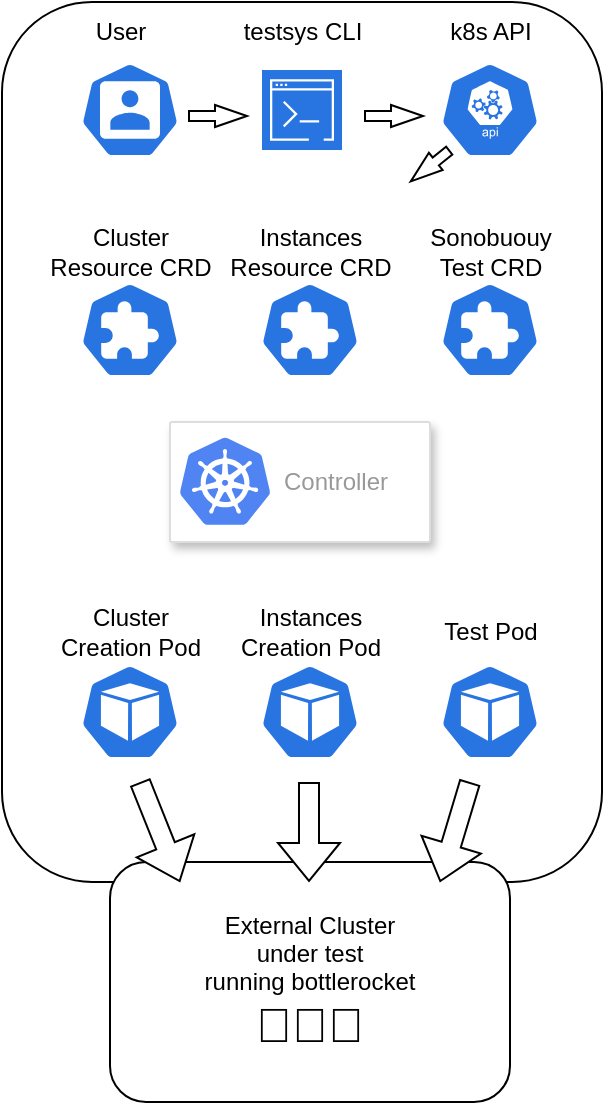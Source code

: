 <mxfile version="16.1.2" type="device" pages="2"><diagram id="b4orj9ig6YCrxJUIQ64Y" name="Architecture"><mxGraphModel dx="554" dy="546" grid="1" gridSize="10" guides="1" tooltips="1" connect="0" arrows="0" fold="1" page="1" pageScale="1" pageWidth="850" pageHeight="1100" math="0" shadow="0"><root><mxCell id="-FRqIZa05EthJyit82uO-0"/><mxCell id="-FRqIZa05EthJyit82uO-1" parent="-FRqIZa05EthJyit82uO-0"/><mxCell id="lD6ZNSDnbzrtEtG8lHQ4-34" value="" style="rounded=1;whiteSpace=wrap;html=1;labelBackgroundColor=#FFFFFF;fontSize=24;fontColor=#000000;" vertex="1" parent="-FRqIZa05EthJyit82uO-1"><mxGeometry x="81" y="10" width="300" height="440" as="geometry"/></mxCell><mxCell id="lD6ZNSDnbzrtEtG8lHQ4-0" value="" style="strokeColor=#dddddd;shadow=1;strokeWidth=1;rounded=1;absoluteArcSize=1;arcSize=2;" vertex="1" parent="-FRqIZa05EthJyit82uO-1"><mxGeometry x="165" y="220" width="130" height="60" as="geometry"/></mxCell><mxCell id="lD6ZNSDnbzrtEtG8lHQ4-1" value="Controller" style="sketch=0;dashed=0;connectable=0;html=1;fillColor=#5184F3;strokeColor=none;shape=mxgraph.gcp2.kubernetes_logo;part=1;labelPosition=right;verticalLabelPosition=middle;align=left;verticalAlign=middle;spacingLeft=5;fontColor=#999999;fontSize=12;" vertex="1" parent="lD6ZNSDnbzrtEtG8lHQ4-0"><mxGeometry width="45" height="43.65" relative="1" as="geometry"><mxPoint x="5" y="7.675" as="offset"/></mxGeometry></mxCell><mxCell id="lD6ZNSDnbzrtEtG8lHQ4-2" value="" style="sketch=0;html=1;dashed=0;whitespace=wrap;fillColor=#2875E2;strokeColor=#ffffff;points=[[0.005,0.63,0],[0.1,0.2,0],[0.9,0.2,0],[0.5,0,0],[0.995,0.63,0],[0.72,0.99,0],[0.5,1,0],[0.28,0.99,0]];shape=mxgraph.kubernetes.icon;prIcon=pod;align=center;" vertex="1" parent="-FRqIZa05EthJyit82uO-1"><mxGeometry x="120" y="341" width="50" height="48" as="geometry"/></mxCell><mxCell id="lD6ZNSDnbzrtEtG8lHQ4-3" value="" style="sketch=0;html=1;dashed=0;whitespace=wrap;fillColor=#2875E2;strokeColor=#ffffff;points=[[0.005,0.63,0],[0.1,0.2,0],[0.9,0.2,0],[0.5,0,0],[0.995,0.63,0],[0.72,0.99,0],[0.5,1,0],[0.28,0.99,0]];shape=mxgraph.kubernetes.icon;prIcon=user" vertex="1" parent="-FRqIZa05EthJyit82uO-1"><mxGeometry x="120" y="40" width="50" height="48" as="geometry"/></mxCell><mxCell id="lD6ZNSDnbzrtEtG8lHQ4-5" value="" style="sketch=0;html=1;dashed=0;whitespace=wrap;fillColor=#2875E2;strokeColor=#ffffff;points=[[0.005,0.63,0],[0.1,0.2,0],[0.9,0.2,0],[0.5,0,0],[0.995,0.63,0],[0.72,0.99,0],[0.5,1,0],[0.28,0.99,0]];shape=mxgraph.kubernetes.icon;prIcon=crd;labelBackgroundColor=#0066CC;fontColor=#000000;" vertex="1" parent="-FRqIZa05EthJyit82uO-1"><mxGeometry x="120" y="150" width="50" height="48" as="geometry"/></mxCell><mxCell id="lD6ZNSDnbzrtEtG8lHQ4-6" value="" style="sketch=0;html=1;dashed=0;whitespace=wrap;fillColor=#2875E2;strokeColor=#ffffff;points=[[0.005,0.63,0],[0.1,0.2,0],[0.9,0.2,0],[0.5,0,0],[0.995,0.63,0],[0.72,0.99,0],[0.5,1,0],[0.28,0.99,0]];shape=mxgraph.kubernetes.icon;prIcon=crd;labelBackgroundColor=#0066CC;fontColor=#000000;" vertex="1" parent="-FRqIZa05EthJyit82uO-1"><mxGeometry x="210" y="150" width="50" height="48" as="geometry"/></mxCell><mxCell id="lD6ZNSDnbzrtEtG8lHQ4-7" value="" style="sketch=0;html=1;dashed=0;whitespace=wrap;fillColor=#2875E2;strokeColor=#ffffff;points=[[0.005,0.63,0],[0.1,0.2,0],[0.9,0.2,0],[0.5,0,0],[0.995,0.63,0],[0.72,0.99,0],[0.5,1,0],[0.28,0.99,0]];shape=mxgraph.kubernetes.icon;prIcon=api;labelBackgroundColor=#0066CC;fontColor=#000000;" vertex="1" parent="-FRqIZa05EthJyit82uO-1"><mxGeometry x="300" y="40" width="50" height="48" as="geometry"/></mxCell><mxCell id="lD6ZNSDnbzrtEtG8lHQ4-8" value="" style="sketch=0;html=1;dashed=0;whitespace=wrap;fillColor=#2875E2;strokeColor=#ffffff;points=[[0.005,0.63,0],[0.1,0.2,0],[0.9,0.2,0],[0.5,0,0],[0.995,0.63,0],[0.72,0.99,0],[0.5,1,0],[0.28,0.99,0]];shape=mxgraph.kubernetes.icon;prIcon=crd;labelBackgroundColor=#0066CC;fontColor=#000000;" vertex="1" parent="-FRqIZa05EthJyit82uO-1"><mxGeometry x="300" y="150" width="50" height="48" as="geometry"/></mxCell><mxCell id="lD6ZNSDnbzrtEtG8lHQ4-10" value="" style="sketch=0;html=1;dashed=0;whitespace=wrap;fillColor=#2875E2;strokeColor=#ffffff;points=[[0.005,0.63,0],[0.1,0.2,0],[0.9,0.2,0],[0.5,0,0],[0.995,0.63,0],[0.72,0.99,0],[0.5,1,0],[0.28,0.99,0]];shape=mxgraph.kubernetes.icon;prIcon=pod;align=center;" vertex="1" parent="-FRqIZa05EthJyit82uO-1"><mxGeometry x="210" y="341" width="50" height="48" as="geometry"/></mxCell><mxCell id="lD6ZNSDnbzrtEtG8lHQ4-11" value="" style="sketch=0;html=1;dashed=0;whitespace=wrap;fillColor=#2875E2;strokeColor=#ffffff;points=[[0.005,0.63,0],[0.1,0.2,0],[0.9,0.2,0],[0.5,0,0],[0.995,0.63,0],[0.72,0.99,0],[0.5,1,0],[0.28,0.99,0]];shape=mxgraph.kubernetes.icon;prIcon=pod;align=center;" vertex="1" parent="-FRqIZa05EthJyit82uO-1"><mxGeometry x="300" y="341" width="50" height="48" as="geometry"/></mxCell><mxCell id="lD6ZNSDnbzrtEtG8lHQ4-12" value="&lt;span&gt;External Cluster&lt;br&gt;under test&lt;br&gt;running bottlerocket&lt;br&gt;&lt;font style=&quot;font-size: 24px&quot;&gt;🚀🚀🚀&lt;/font&gt;&lt;br&gt;&lt;/span&gt;" style="rounded=1;whiteSpace=wrap;html=1;labelBackgroundColor=#FFFFFF;fontColor=#000000;" vertex="1" parent="-FRqIZa05EthJyit82uO-1"><mxGeometry x="135" y="440" width="200" height="120" as="geometry"/></mxCell><mxCell id="lD6ZNSDnbzrtEtG8lHQ4-13" value="Cluster&lt;br&gt;Resource CRD" style="text;html=1;align=center;verticalAlign=middle;resizable=0;points=[];autosize=1;strokeColor=none;fillColor=none;fontColor=#000000;" vertex="1" parent="-FRqIZa05EthJyit82uO-1"><mxGeometry x="95" y="120" width="100" height="30" as="geometry"/></mxCell><mxCell id="lD6ZNSDnbzrtEtG8lHQ4-14" value="Instances&lt;br&gt;Resource CRD" style="text;html=1;align=center;verticalAlign=middle;resizable=0;points=[];autosize=1;strokeColor=none;fillColor=none;fontColor=#000000;" vertex="1" parent="-FRqIZa05EthJyit82uO-1"><mxGeometry x="185" y="120" width="100" height="30" as="geometry"/></mxCell><mxCell id="lD6ZNSDnbzrtEtG8lHQ4-15" value="Sonobuouy&lt;br&gt;Test CRD" style="text;html=1;align=center;verticalAlign=middle;resizable=0;points=[];autosize=1;strokeColor=none;fillColor=none;fontColor=#000000;" vertex="1" parent="-FRqIZa05EthJyit82uO-1"><mxGeometry x="285" y="120" width="80" height="30" as="geometry"/></mxCell><mxCell id="lD6ZNSDnbzrtEtG8lHQ4-16" value="User" style="text;html=1;align=center;verticalAlign=middle;resizable=0;points=[];autosize=1;strokeColor=none;fillColor=none;fontColor=#000000;" vertex="1" parent="-FRqIZa05EthJyit82uO-1"><mxGeometry x="120" y="15" width="40" height="20" as="geometry"/></mxCell><mxCell id="lD6ZNSDnbzrtEtG8lHQ4-17" value="k8s API" style="text;html=1;align=center;verticalAlign=middle;resizable=0;points=[];autosize=1;strokeColor=none;fillColor=none;fontColor=#000000;" vertex="1" parent="-FRqIZa05EthJyit82uO-1"><mxGeometry x="295" y="15" width="60" height="20" as="geometry"/></mxCell><mxCell id="lD6ZNSDnbzrtEtG8lHQ4-20" value="testsys CLI" style="text;html=1;align=center;verticalAlign=middle;resizable=0;points=[];autosize=1;strokeColor=none;fillColor=none;fontColor=#000000;" vertex="1" parent="-FRqIZa05EthJyit82uO-1"><mxGeometry x="196" y="15" width="70" height="20" as="geometry"/></mxCell><mxCell id="lD6ZNSDnbzrtEtG8lHQ4-28" value="Cluster&lt;br&gt;Creation Pod" style="text;html=1;align=center;verticalAlign=middle;resizable=0;points=[];autosize=1;strokeColor=none;fillColor=none;fontColor=#000000;" vertex="1" parent="-FRqIZa05EthJyit82uO-1"><mxGeometry x="100" y="310" width="90" height="30" as="geometry"/></mxCell><mxCell id="lD6ZNSDnbzrtEtG8lHQ4-29" value="Instances&lt;br&gt;Creation Pod" style="text;html=1;align=center;verticalAlign=middle;resizable=0;points=[];autosize=1;strokeColor=none;fillColor=none;fontColor=#000000;" vertex="1" parent="-FRqIZa05EthJyit82uO-1"><mxGeometry x="190" y="310" width="90" height="30" as="geometry"/></mxCell><mxCell id="lD6ZNSDnbzrtEtG8lHQ4-30" value="Test Pod" style="text;html=1;align=center;verticalAlign=middle;resizable=0;points=[];autosize=1;strokeColor=none;fillColor=none;fontColor=#000000;" vertex="1" parent="-FRqIZa05EthJyit82uO-1"><mxGeometry x="295" y="315" width="60" height="20" as="geometry"/></mxCell><mxCell id="lD6ZNSDnbzrtEtG8lHQ4-32" value="" style="shape=flexArrow;endArrow=classic;html=1;rounded=0;fontSize=24;fontColor=#000000;fillColor=default;" edge="1" parent="-FRqIZa05EthJyit82uO-1"><mxGeometry width="50" height="50" relative="1" as="geometry"><mxPoint x="234.5" y="400" as="sourcePoint"/><mxPoint x="234.5" y="450" as="targetPoint"/></mxGeometry></mxCell><mxCell id="lD6ZNSDnbzrtEtG8lHQ4-33" value="" style="shape=flexArrow;endArrow=classic;html=1;rounded=0;fontSize=24;fontColor=#000000;fillColor=default;" edge="1" parent="-FRqIZa05EthJyit82uO-1"><mxGeometry width="50" height="50" relative="1" as="geometry"><mxPoint x="315" y="400" as="sourcePoint"/><mxPoint x="300" y="450" as="targetPoint"/></mxGeometry></mxCell><mxCell id="lD6ZNSDnbzrtEtG8lHQ4-31" value="" style="shape=flexArrow;endArrow=classic;html=1;rounded=0;fontSize=24;fontColor=#000000;fillColor=default;" edge="1" parent="-FRqIZa05EthJyit82uO-1"><mxGeometry width="50" height="50" relative="1" as="geometry"><mxPoint x="150" y="400" as="sourcePoint"/><mxPoint x="170" y="450" as="targetPoint"/></mxGeometry></mxCell><mxCell id="lD6ZNSDnbzrtEtG8lHQ4-39" value="" style="sketch=0;points=[[0,0,0],[0.25,0,0],[0.5,0,0],[0.75,0,0],[1,0,0],[0,1,0],[0.25,1,0],[0.5,1,0],[0.75,1,0],[1,1,0],[0,0.25,0],[0,0.5,0],[0,0.75,0],[1,0.25,0],[1,0.5,0],[1,0.75,0]];outlineConnect=0;fontColor=#232F3E;gradientColor=none;gradientDirection=north;fillColor=#2875E2;strokeColor=#ffffff;dashed=0;verticalLabelPosition=bottom;verticalAlign=top;align=center;html=1;fontSize=12;fontStyle=0;aspect=fixed;shape=mxgraph.aws4.resourceIcon;resIcon=mxgraph.aws4.command_line_interface;labelBackgroundColor=#FFFFFF;" vertex="1" parent="-FRqIZa05EthJyit82uO-1"><mxGeometry x="211" y="44" width="40" height="40" as="geometry"/></mxCell><mxCell id="lD6ZNSDnbzrtEtG8lHQ4-41" value="" style="endArrow=classic;html=1;rounded=0;fontSize=24;fontColor=#000000;fillColor=default;shape=flexArrow;endWidth=5;endSize=5;startSize=16;width=5;startWidth=5;" edge="1" parent="-FRqIZa05EthJyit82uO-1"><mxGeometry width="50" height="50" relative="1" as="geometry"><mxPoint x="174" y="67" as="sourcePoint"/><mxPoint x="204" y="67" as="targetPoint"/></mxGeometry></mxCell><mxCell id="lD6ZNSDnbzrtEtG8lHQ4-42" value="" style="endArrow=classic;html=1;rounded=0;fontSize=24;fontColor=#000000;fillColor=default;shape=flexArrow;endWidth=5;endSize=5;startSize=16;width=5;startWidth=5;" edge="1" parent="-FRqIZa05EthJyit82uO-1"><mxGeometry width="50" height="50" relative="1" as="geometry"><mxPoint x="262" y="67" as="sourcePoint"/><mxPoint x="292" y="67" as="targetPoint"/></mxGeometry></mxCell><mxCell id="lD6ZNSDnbzrtEtG8lHQ4-44" value="" style="endArrow=classic;html=1;rounded=0;fontSize=24;fontColor=#000000;fillColor=default;shape=flexArrow;endWidth=5;endSize=5;startSize=16;width=5;startWidth=5;" edge="1" parent="-FRqIZa05EthJyit82uO-1"><mxGeometry width="50" height="50" relative="1" as="geometry"><mxPoint x="305" y="84" as="sourcePoint"/><mxPoint x="285" y="100" as="targetPoint"/></mxGeometry></mxCell></root></mxGraphModel></diagram><diagram id="3usD9Ecu9ELd4Y82xJbJ" name="ResourceProvider CRD"><mxGraphModel dx="1163" dy="1146" grid="0" gridSize="10" guides="1" tooltips="1" connect="1" arrows="1" fold="1" page="1" pageScale="1" pageWidth="1100" pageHeight="1700" math="0" shadow="0"><root><mxCell id="aHNKMAfw1pCsBm2KlHGK-0"/><mxCell id="aHNKMAfw1pCsBm2KlHGK-1" parent="aHNKMAfw1pCsBm2KlHGK-0"/><mxCell id="ukm5ICIbcG7VQ4qNk10L-0" value="Resource Providers" style="rounded=1;whiteSpace=wrap;html=1;fillColor=#bac8d3;strokeColor=#23445d;verticalAlign=top;" parent="aHNKMAfw1pCsBm2KlHGK-1" vertex="1"><mxGeometry x="50" y="70" width="600" height="600" as="geometry"/></mxCell><mxCell id="ukm5ICIbcG7VQ4qNk10L-24" value="" style="rounded=1;whiteSpace=wrap;html=1;strokeColor=#314354;fillColor=#647687;fontColor=#ffffff;" parent="aHNKMAfw1pCsBm2KlHGK-1" vertex="1"><mxGeometry x="390" y="190" width="220" height="430" as="geometry"/></mxCell><mxCell id="ukm5ICIbcG7VQ4qNk10L-1" value="" style="rounded=1;whiteSpace=wrap;html=1;strokeColor=#314354;fillColor=#647687;fontColor=#ffffff;" parent="aHNKMAfw1pCsBm2KlHGK-1" vertex="1"><mxGeometry x="100" y="190" width="200" height="430" as="geometry"/></mxCell><mxCell id="ukm5ICIbcG7VQ4qNk10L-2" value="" style="strokeColor=#dddddd;shadow=1;strokeWidth=1;rounded=1;absoluteArcSize=1;arcSize=2;" parent="aHNKMAfw1pCsBm2KlHGK-1" vertex="1"><mxGeometry x="255" y="110" width="200" height="60" as="geometry"/></mxCell><mxCell id="ukm5ICIbcG7VQ4qNk10L-3" value="ResourceProvider CRD" style="dashed=0;connectable=0;html=1;fillColor=#5184F3;strokeColor=none;shape=mxgraph.gcp2.kubernetes_logo;part=1;labelPosition=right;verticalLabelPosition=middle;align=left;verticalAlign=middle;spacingLeft=5;fontColor=#999999;fontSize=12;" parent="ukm5ICIbcG7VQ4qNk10L-2" vertex="1"><mxGeometry width="45" height="43.65" relative="1" as="geometry"><mxPoint x="5" y="7.675" as="offset"/></mxGeometry></mxCell><mxCell id="ukm5ICIbcG7VQ4qNk10L-5" value="" style="strokeColor=#dddddd;shadow=1;strokeWidth=1;rounded=1;absoluteArcSize=1;arcSize=2;" parent="aHNKMAfw1pCsBm2KlHGK-1" vertex="1"><mxGeometry x="120" y="213" width="160" height="60" as="geometry"/></mxCell><mxCell id="ukm5ICIbcG7VQ4qNk10L-6" value="EKS Permanent&lt;br&gt;Cluster Provider" style="dashed=0;connectable=0;html=1;fillColor=#5184F3;strokeColor=none;shape=mxgraph.gcp2.kubernetes_logo;part=1;labelPosition=right;verticalLabelPosition=middle;align=left;verticalAlign=middle;spacingLeft=5;fontColor=#999999;fontSize=12;" parent="ukm5ICIbcG7VQ4qNk10L-5" vertex="1"><mxGeometry width="45" height="43.65" relative="1" as="geometry"><mxPoint x="5" y="7.675" as="offset"/></mxGeometry></mxCell><mxCell id="ukm5ICIbcG7VQ4qNk10L-9" value="" style="strokeColor=#dddddd;shadow=1;strokeWidth=1;rounded=1;absoluteArcSize=1;arcSize=2;" parent="aHNKMAfw1pCsBm2KlHGK-1" vertex="1"><mxGeometry x="410" y="213" width="180" height="60" as="geometry"/></mxCell><mxCell id="ukm5ICIbcG7VQ4qNk10L-10" value="AWS EC2 k8s&lt;br&gt;Instance Provider" style="dashed=0;connectable=0;html=1;fillColor=#5184F3;strokeColor=none;shape=mxgraph.gcp2.kubernetes_logo;part=1;labelPosition=right;verticalLabelPosition=middle;align=left;verticalAlign=middle;spacingLeft=5;fontColor=#999999;fontSize=12;" parent="ukm5ICIbcG7VQ4qNk10L-9" vertex="1"><mxGeometry width="45" height="43.65" relative="1" as="geometry"><mxPoint x="5" y="7.675" as="offset"/></mxGeometry></mxCell><mxCell id="ukm5ICIbcG7VQ4qNk10L-11" value="" style="endArrow=block;dashed=1;endFill=0;endSize=12;html=1;startArrow=none;exitX=0.653;exitY=1;exitDx=0;exitDy=0;exitPerimeter=0;" parent="aHNKMAfw1pCsBm2KlHGK-1" source="ukm5ICIbcG7VQ4qNk10L-2" target="ukm5ICIbcG7VQ4qNk10L-9" edge="1"><mxGeometry width="160" relative="1" as="geometry"><mxPoint x="247.5" y="260" as="sourcePoint"/><mxPoint x="247.5" y="360" as="targetPoint"/></mxGeometry></mxCell><mxCell id="ukm5ICIbcG7VQ4qNk10L-12" value="" style="endArrow=block;dashed=1;endFill=0;endSize=12;html=1;startArrow=none;exitX=0.293;exitY=1.033;exitDx=0;exitDy=0;exitPerimeter=0;" parent="aHNKMAfw1pCsBm2KlHGK-1" source="ukm5ICIbcG7VQ4qNk10L-2" target="ukm5ICIbcG7VQ4qNk10L-5" edge="1"><mxGeometry width="160" relative="1" as="geometry"><mxPoint x="257.5" y="270" as="sourcePoint"/><mxPoint x="257.5" y="370" as="targetPoint"/></mxGeometry></mxCell><mxCell id="ukm5ICIbcG7VQ4qNk10L-13" value="" style="strokeColor=#dddddd;shadow=1;strokeWidth=1;rounded=1;absoluteArcSize=1;arcSize=2;" parent="aHNKMAfw1pCsBm2KlHGK-1" vertex="1"><mxGeometry x="120" y="293" width="160" height="60" as="geometry"/></mxCell><mxCell id="ukm5ICIbcG7VQ4qNk10L-14" value="EKS Temporary&lt;br&gt;Cluster Provider" style="dashed=0;connectable=0;html=1;fillColor=#5184F3;strokeColor=none;shape=mxgraph.gcp2.kubernetes_logo;part=1;labelPosition=right;verticalLabelPosition=middle;align=left;verticalAlign=middle;spacingLeft=5;fontColor=#999999;fontSize=12;" parent="ukm5ICIbcG7VQ4qNk10L-13" vertex="1"><mxGeometry width="45" height="43.65" relative="1" as="geometry"><mxPoint x="5" y="7.675" as="offset"/></mxGeometry></mxCell><mxCell id="ukm5ICIbcG7VQ4qNk10L-15" value="" style="strokeColor=#dddddd;shadow=1;strokeWidth=1;rounded=1;absoluteArcSize=1;arcSize=2;" parent="aHNKMAfw1pCsBm2KlHGK-1" vertex="1"><mxGeometry x="120" y="373" width="160" height="60" as="geometry"/></mxCell><mxCell id="ukm5ICIbcG7VQ4qNk10L-16" value="CAPA Temporary&lt;br&gt;Cluster Provider" style="dashed=0;connectable=0;html=1;fillColor=#5184F3;strokeColor=none;shape=mxgraph.gcp2.kubernetes_logo;part=1;labelPosition=right;verticalLabelPosition=middle;align=left;verticalAlign=middle;spacingLeft=5;fontColor=#999999;fontSize=12;" parent="ukm5ICIbcG7VQ4qNk10L-15" vertex="1"><mxGeometry width="45" height="43.65" relative="1" as="geometry"><mxPoint x="5" y="7.675" as="offset"/></mxGeometry></mxCell><mxCell id="ukm5ICIbcG7VQ4qNk10L-17" value="" style="strokeColor=#dddddd;shadow=1;strokeWidth=1;rounded=1;absoluteArcSize=1;arcSize=2;" parent="aHNKMAfw1pCsBm2KlHGK-1" vertex="1"><mxGeometry x="120" y="453" width="160" height="60" as="geometry"/></mxCell><mxCell id="ukm5ICIbcG7VQ4qNk10L-18" value="CAPV Temporary&lt;br&gt;Cluster Provider" style="dashed=0;connectable=0;html=1;fillColor=#5184F3;strokeColor=none;shape=mxgraph.gcp2.kubernetes_logo;part=1;labelPosition=right;verticalLabelPosition=middle;align=left;verticalAlign=middle;spacingLeft=5;fontColor=#999999;fontSize=12;" parent="ukm5ICIbcG7VQ4qNk10L-17" vertex="1"><mxGeometry width="45" height="43.65" relative="1" as="geometry"><mxPoint x="5" y="7.675" as="offset"/></mxGeometry></mxCell><mxCell id="ukm5ICIbcG7VQ4qNk10L-19" value="" style="strokeColor=#dddddd;shadow=1;strokeWidth=1;rounded=1;absoluteArcSize=1;arcSize=2;" parent="aHNKMAfw1pCsBm2KlHGK-1" vertex="1"><mxGeometry x="120" y="530" width="160" height="60" as="geometry"/></mxCell><mxCell id="ukm5ICIbcG7VQ4qNk10L-20" value="ECS Testing&lt;br&gt;Cluster Provider" style="dashed=0;connectable=0;html=1;fillColor=#5184F3;strokeColor=none;shape=mxgraph.gcp2.kubernetes_logo;part=1;labelPosition=right;verticalLabelPosition=middle;align=left;verticalAlign=middle;spacingLeft=5;fontColor=#999999;fontSize=12;" parent="ukm5ICIbcG7VQ4qNk10L-19" vertex="1"><mxGeometry width="45" height="43.65" relative="1" as="geometry"><mxPoint x="5" y="7.675" as="offset"/></mxGeometry></mxCell><mxCell id="ukm5ICIbcG7VQ4qNk10L-21" value="" style="strokeColor=#dddddd;shadow=1;strokeWidth=1;rounded=1;absoluteArcSize=1;arcSize=2;" parent="aHNKMAfw1pCsBm2KlHGK-1" vertex="1"><mxGeometry x="410" y="453" width="180" height="60" as="geometry"/></mxCell><mxCell id="ukm5ICIbcG7VQ4qNk10L-22" value="vSphere k8s&lt;br&gt;Instance Provider" style="dashed=0;connectable=0;html=1;fillColor=#5184F3;strokeColor=none;shape=mxgraph.gcp2.kubernetes_logo;part=1;labelPosition=right;verticalLabelPosition=middle;align=left;verticalAlign=middle;spacingLeft=5;fontColor=#999999;fontSize=12;" parent="ukm5ICIbcG7VQ4qNk10L-21" vertex="1"><mxGeometry width="45" height="43.65" relative="1" as="geometry"><mxPoint x="5" y="7.675" as="offset"/></mxGeometry></mxCell><mxCell id="ukm5ICIbcG7VQ4qNk10L-23" value="" style="verticalLabelPosition=bottom;verticalAlign=top;html=1;shape=mxgraph.basic.x" parent="aHNKMAfw1pCsBm2KlHGK-1" vertex="1"><mxGeometry x="475" y="530" width="50" height="50" as="geometry"/></mxCell><mxCell id="ukm5ICIbcG7VQ4qNk10L-25" value="" style="endArrow=none;dashed=1;html=1;dashPattern=1 3;strokeWidth=2;exitX=1;exitY=0.5;exitDx=0;exitDy=0;entryX=0;entryY=0.5;entryDx=0;entryDy=0;" parent="aHNKMAfw1pCsBm2KlHGK-1" source="ukm5ICIbcG7VQ4qNk10L-5" target="ukm5ICIbcG7VQ4qNk10L-9" edge="1"><mxGeometry width="50" height="50" relative="1" as="geometry"><mxPoint x="590" y="430" as="sourcePoint"/><mxPoint x="640" y="380" as="targetPoint"/></mxGeometry></mxCell><mxCell id="ukm5ICIbcG7VQ4qNk10L-26" value="" style="endArrow=none;dashed=1;html=1;dashPattern=1 3;strokeWidth=2;exitX=1;exitY=0.5;exitDx=0;exitDy=0;entryX=0;entryY=0.5;entryDx=0;entryDy=0;" parent="aHNKMAfw1pCsBm2KlHGK-1" source="ukm5ICIbcG7VQ4qNk10L-13" target="ukm5ICIbcG7VQ4qNk10L-9" edge="1"><mxGeometry width="50" height="50" relative="1" as="geometry"><mxPoint x="250" y="263" as="sourcePoint"/><mxPoint x="430" y="263" as="targetPoint"/></mxGeometry></mxCell><mxCell id="ukm5ICIbcG7VQ4qNk10L-27" value="" style="endArrow=none;dashed=1;html=1;dashPattern=1 3;strokeWidth=2;exitX=1;exitY=0.5;exitDx=0;exitDy=0;entryX=0;entryY=0.5;entryDx=0;entryDy=0;" parent="aHNKMAfw1pCsBm2KlHGK-1" source="ukm5ICIbcG7VQ4qNk10L-15" target="ukm5ICIbcG7VQ4qNk10L-9" edge="1"><mxGeometry width="50" height="50" relative="1" as="geometry"><mxPoint x="250" y="343" as="sourcePoint"/><mxPoint x="430" y="263" as="targetPoint"/></mxGeometry></mxCell><mxCell id="ukm5ICIbcG7VQ4qNk10L-28" value="" style="endArrow=none;dashed=1;html=1;dashPattern=1 3;strokeWidth=2;exitX=1;exitY=0.5;exitDx=0;exitDy=0;entryX=0;entryY=0.5;entryDx=0;entryDy=0;" parent="aHNKMAfw1pCsBm2KlHGK-1" source="ukm5ICIbcG7VQ4qNk10L-17" target="ukm5ICIbcG7VQ4qNk10L-21" edge="1"><mxGeometry width="50" height="50" relative="1" as="geometry"><mxPoint x="260" y="353" as="sourcePoint"/><mxPoint x="440" y="273" as="targetPoint"/></mxGeometry></mxCell><mxCell id="ukm5ICIbcG7VQ4qNk10L-29" value="" style="endArrow=none;dashed=1;html=1;dashPattern=1 3;strokeWidth=2;exitX=1;exitY=0.5;exitDx=0;exitDy=0;entryX=0.33;entryY=0.5;entryDx=0;entryDy=0;entryPerimeter=0;" parent="aHNKMAfw1pCsBm2KlHGK-1" source="ukm5ICIbcG7VQ4qNk10L-19" target="ukm5ICIbcG7VQ4qNk10L-23" edge="1"><mxGeometry width="50" height="50" relative="1" as="geometry"><mxPoint x="270" y="363" as="sourcePoint"/><mxPoint x="450" y="283" as="targetPoint"/></mxGeometry></mxCell></root></mxGraphModel></diagram></mxfile>